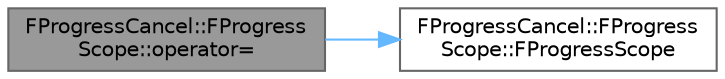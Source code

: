digraph "FProgressCancel::FProgressScope::operator="
{
 // INTERACTIVE_SVG=YES
 // LATEX_PDF_SIZE
  bgcolor="transparent";
  edge [fontname=Helvetica,fontsize=10,labelfontname=Helvetica,labelfontsize=10];
  node [fontname=Helvetica,fontsize=10,shape=box,height=0.2,width=0.4];
  rankdir="LR";
  Node1 [id="Node000001",label="FProgressCancel::FProgress\lScope::operator=",height=0.2,width=0.4,color="gray40", fillcolor="grey60", style="filled", fontcolor="black",tooltip=" "];
  Node1 -> Node2 [id="edge1_Node000001_Node000002",color="steelblue1",style="solid",tooltip=" "];
  Node2 [id="Node000002",label="FProgressCancel::FProgress\lScope::FProgressScope",height=0.2,width=0.4,color="grey40", fillcolor="white", style="filled",URL="$d8/dd7/classFProgressCancel_1_1FProgressScope.html#aad949fc4be061749955c63bc5f9569b9",tooltip=" "];
}
